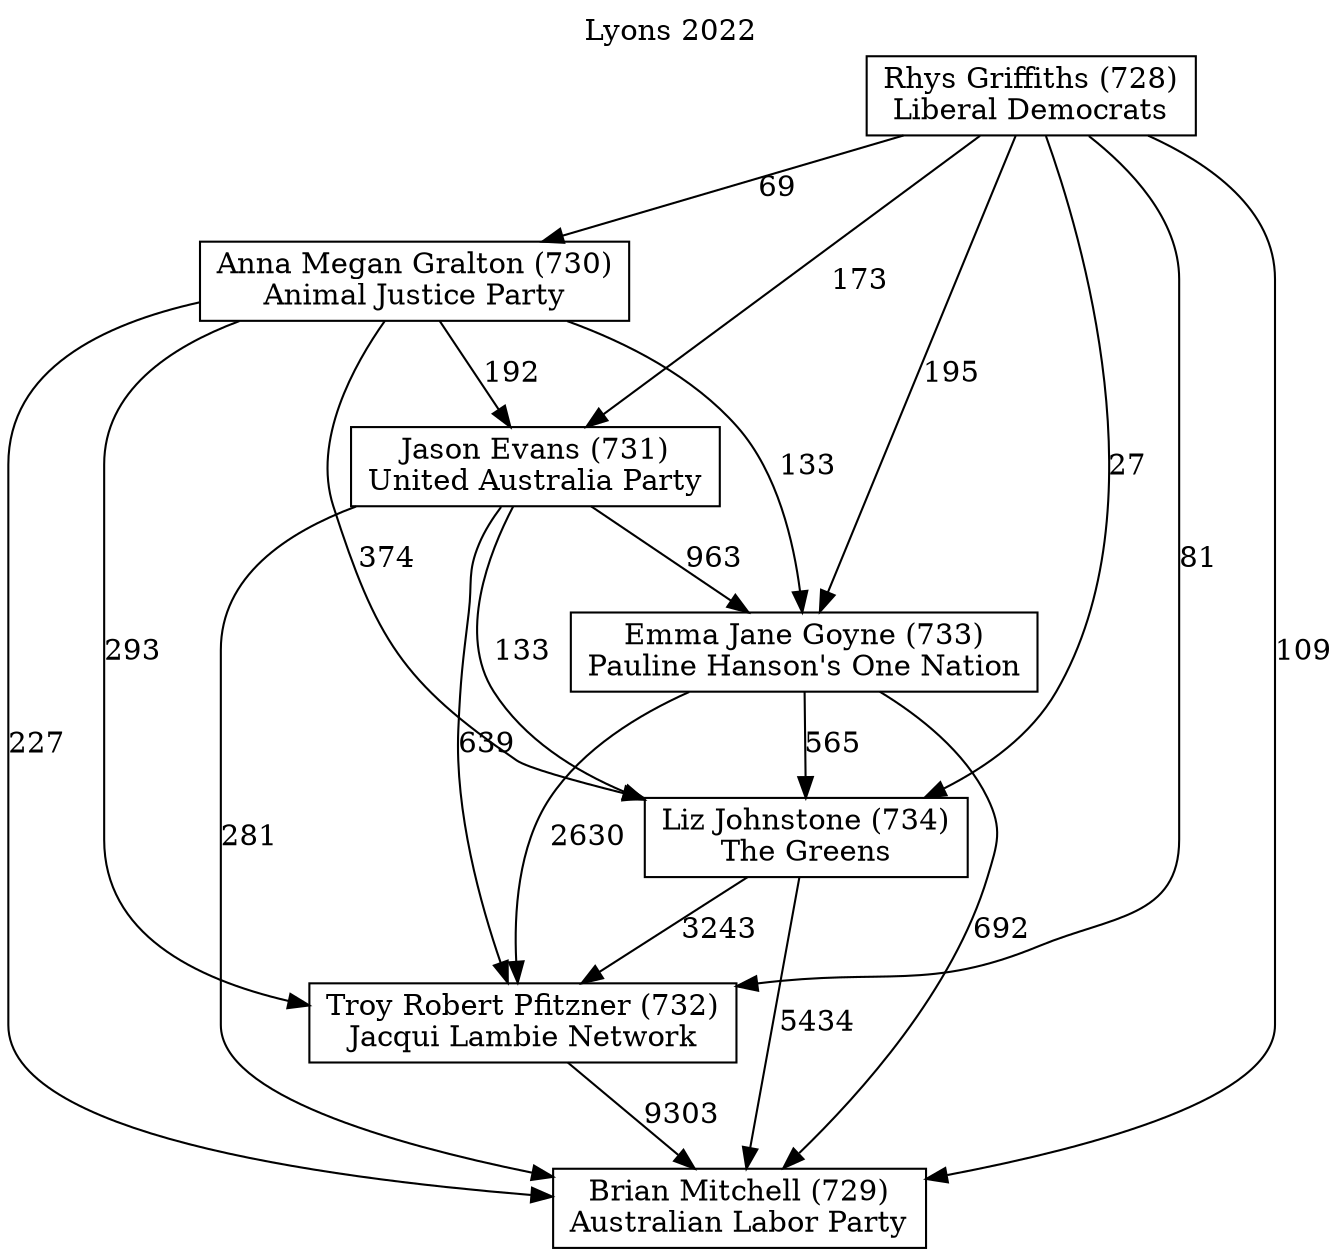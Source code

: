 // House preference flow
digraph "Brian Mitchell (729)_Lyons_2022" {
	graph [label="Lyons 2022" labelloc=t mclimit=10]
	node [shape=box]
	"Emma Jane Goyne (733)" [label="Emma Jane Goyne (733)
Pauline Hanson's One Nation"]
	"Anna Megan Gralton (730)" [label="Anna Megan Gralton (730)
Animal Justice Party"]
	"Troy Robert Pfitzner (732)" [label="Troy Robert Pfitzner (732)
Jacqui Lambie Network"]
	"Brian Mitchell (729)" [label="Brian Mitchell (729)
Australian Labor Party"]
	"Jason Evans (731)" [label="Jason Evans (731)
United Australia Party"]
	"Liz Johnstone (734)" [label="Liz Johnstone (734)
The Greens"]
	"Rhys Griffiths (728)" [label="Rhys Griffiths (728)
Liberal Democrats"]
	"Rhys Griffiths (728)" -> "Liz Johnstone (734)" [label=27]
	"Jason Evans (731)" -> "Brian Mitchell (729)" [label=281]
	"Rhys Griffiths (728)" -> "Anna Megan Gralton (730)" [label=69]
	"Liz Johnstone (734)" -> "Brian Mitchell (729)" [label=5434]
	"Anna Megan Gralton (730)" -> "Liz Johnstone (734)" [label=374]
	"Rhys Griffiths (728)" -> "Emma Jane Goyne (733)" [label=195]
	"Emma Jane Goyne (733)" -> "Brian Mitchell (729)" [label=692]
	"Jason Evans (731)" -> "Troy Robert Pfitzner (732)" [label=639]
	"Emma Jane Goyne (733)" -> "Troy Robert Pfitzner (732)" [label=2630]
	"Liz Johnstone (734)" -> "Troy Robert Pfitzner (732)" [label=3243]
	"Rhys Griffiths (728)" -> "Jason Evans (731)" [label=173]
	"Anna Megan Gralton (730)" -> "Jason Evans (731)" [label=192]
	"Troy Robert Pfitzner (732)" -> "Brian Mitchell (729)" [label=9303]
	"Jason Evans (731)" -> "Liz Johnstone (734)" [label=133]
	"Jason Evans (731)" -> "Emma Jane Goyne (733)" [label=963]
	"Rhys Griffiths (728)" -> "Brian Mitchell (729)" [label=109]
	"Rhys Griffiths (728)" -> "Troy Robert Pfitzner (732)" [label=81]
	"Anna Megan Gralton (730)" -> "Emma Jane Goyne (733)" [label=133]
	"Emma Jane Goyne (733)" -> "Liz Johnstone (734)" [label=565]
	"Anna Megan Gralton (730)" -> "Troy Robert Pfitzner (732)" [label=293]
	"Anna Megan Gralton (730)" -> "Brian Mitchell (729)" [label=227]
}
